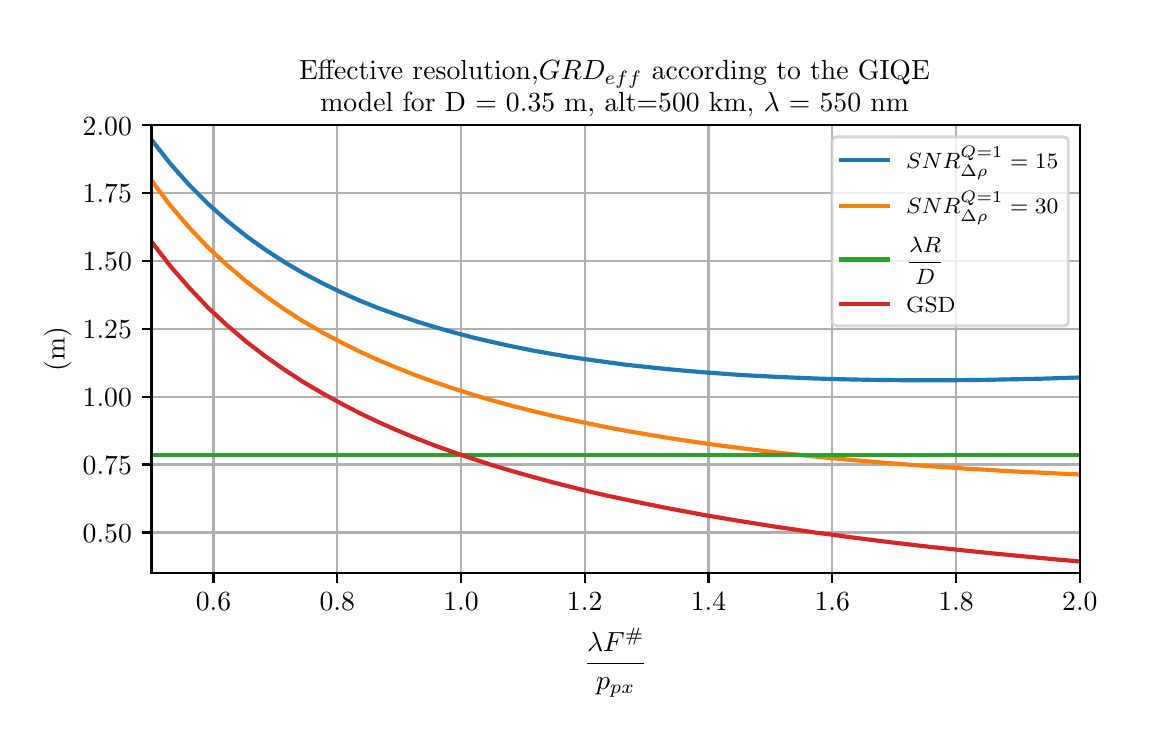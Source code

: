 \begingroup%
\makeatletter%
\begin{pgfpicture}%
\pgfpathrectangle{\pgfpointorigin}{\pgfqpoint{5.5in}{3.5in}}%
\pgfusepath{use as bounding box, clip}%
\begin{pgfscope}%
\pgfsetbuttcap%
\pgfsetmiterjoin%
\definecolor{currentfill}{rgb}{1.0,1.0,1.0}%
\pgfsetfillcolor{currentfill}%
\pgfsetlinewidth{0.0pt}%
\definecolor{currentstroke}{rgb}{1.0,1.0,1.0}%
\pgfsetstrokecolor{currentstroke}%
\pgfsetdash{}{0pt}%
\pgfpathmoveto{\pgfqpoint{0.0in}{0.0in}}%
\pgfpathlineto{\pgfqpoint{5.5in}{0.0in}}%
\pgfpathlineto{\pgfqpoint{5.5in}{3.5in}}%
\pgfpathlineto{\pgfqpoint{0.0in}{3.5in}}%
\pgfpathclose%
\pgfusepath{fill}%
\end{pgfscope}%
\begin{pgfscope}%
\pgfsetbuttcap%
\pgfsetmiterjoin%
\definecolor{currentfill}{rgb}{1.0,1.0,1.0}%
\pgfsetfillcolor{currentfill}%
\pgfsetlinewidth{0.0pt}%
\definecolor{currentstroke}{rgb}{0.0,0.0,0.0}%
\pgfsetstrokecolor{currentstroke}%
\pgfsetstrokeopacity{0.0}%
\pgfsetdash{}{0pt}%
\pgfpathmoveto{\pgfqpoint{0.619in}{0.773in}}%
\pgfpathlineto{\pgfqpoint{5.261in}{0.773in}}%
\pgfpathlineto{\pgfqpoint{5.261in}{3.012in}}%
\pgfpathlineto{\pgfqpoint{0.619in}{3.012in}}%
\pgfpathclose%
\pgfusepath{fill}%
\end{pgfscope}%
\begin{pgfscope}%
\pgfpathrectangle{\pgfqpoint{0.619in}{0.773in}}{\pgfqpoint{4.642in}{2.239in}} %
\pgfusepath{clip}%
\pgfsetrectcap%
\pgfsetroundjoin%
\pgfsetlinewidth{0.803pt}%
\definecolor{currentstroke}{rgb}{0.69,0.69,0.69}%
\pgfsetstrokecolor{currentstroke}%
\pgfsetdash{}{0pt}%
\pgfpathmoveto{\pgfqpoint{0.929in}{0.773in}}%
\pgfpathlineto{\pgfqpoint{0.929in}{3.012in}}%
\pgfusepath{stroke}%
\end{pgfscope}%
\begin{pgfscope}%
\pgfsetbuttcap%
\pgfsetroundjoin%
\definecolor{currentfill}{rgb}{0.0,0.0,0.0}%
\pgfsetfillcolor{currentfill}%
\pgfsetlinewidth{0.803pt}%
\definecolor{currentstroke}{rgb}{0.0,0.0,0.0}%
\pgfsetstrokecolor{currentstroke}%
\pgfsetdash{}{0pt}%
\pgfsys@defobject{currentmarker}{\pgfqpoint{0.0in}{-0.049in}}{\pgfqpoint{0.0in}{0.0in}}{%
\pgfpathmoveto{\pgfqpoint{0.0in}{0.0in}}%
\pgfpathlineto{\pgfqpoint{0.0in}{-0.049in}}%
\pgfusepath{stroke,fill}%
}%
\begin{pgfscope}%
\pgfsys@transformshift{0.929in}{0.773in}%
\pgfsys@useobject{currentmarker}{}%
\end{pgfscope}%
\end{pgfscope}%
\begin{pgfscope}%
\pgftext[x=0.929in,y=0.676in,,top]{\rmfamily\fontsize{10.0}{12.0}\selectfont \(\displaystyle 0.6\)}%
\end{pgfscope}%
\begin{pgfscope}%
\pgfpathrectangle{\pgfqpoint{0.619in}{0.773in}}{\pgfqpoint{4.642in}{2.239in}} %
\pgfusepath{clip}%
\pgfsetrectcap%
\pgfsetroundjoin%
\pgfsetlinewidth{0.803pt}%
\definecolor{currentstroke}{rgb}{0.69,0.69,0.69}%
\pgfsetstrokecolor{currentstroke}%
\pgfsetdash{}{0pt}%
\pgfpathmoveto{\pgfqpoint{1.548in}{0.773in}}%
\pgfpathlineto{\pgfqpoint{1.548in}{3.012in}}%
\pgfusepath{stroke}%
\end{pgfscope}%
\begin{pgfscope}%
\pgfsetbuttcap%
\pgfsetroundjoin%
\definecolor{currentfill}{rgb}{0.0,0.0,0.0}%
\pgfsetfillcolor{currentfill}%
\pgfsetlinewidth{0.803pt}%
\definecolor{currentstroke}{rgb}{0.0,0.0,0.0}%
\pgfsetstrokecolor{currentstroke}%
\pgfsetdash{}{0pt}%
\pgfsys@defobject{currentmarker}{\pgfqpoint{0.0in}{-0.049in}}{\pgfqpoint{0.0in}{0.0in}}{%
\pgfpathmoveto{\pgfqpoint{0.0in}{0.0in}}%
\pgfpathlineto{\pgfqpoint{0.0in}{-0.049in}}%
\pgfusepath{stroke,fill}%
}%
\begin{pgfscope}%
\pgfsys@transformshift{1.548in}{0.773in}%
\pgfsys@useobject{currentmarker}{}%
\end{pgfscope}%
\end{pgfscope}%
\begin{pgfscope}%
\pgftext[x=1.548in,y=0.676in,,top]{\rmfamily\fontsize{10.0}{12.0}\selectfont \(\displaystyle 0.8\)}%
\end{pgfscope}%
\begin{pgfscope}%
\pgfpathrectangle{\pgfqpoint{0.619in}{0.773in}}{\pgfqpoint{4.642in}{2.239in}} %
\pgfusepath{clip}%
\pgfsetrectcap%
\pgfsetroundjoin%
\pgfsetlinewidth{0.803pt}%
\definecolor{currentstroke}{rgb}{0.69,0.69,0.69}%
\pgfsetstrokecolor{currentstroke}%
\pgfsetdash{}{0pt}%
\pgfpathmoveto{\pgfqpoint{2.167in}{0.773in}}%
\pgfpathlineto{\pgfqpoint{2.167in}{3.012in}}%
\pgfusepath{stroke}%
\end{pgfscope}%
\begin{pgfscope}%
\pgfsetbuttcap%
\pgfsetroundjoin%
\definecolor{currentfill}{rgb}{0.0,0.0,0.0}%
\pgfsetfillcolor{currentfill}%
\pgfsetlinewidth{0.803pt}%
\definecolor{currentstroke}{rgb}{0.0,0.0,0.0}%
\pgfsetstrokecolor{currentstroke}%
\pgfsetdash{}{0pt}%
\pgfsys@defobject{currentmarker}{\pgfqpoint{0.0in}{-0.049in}}{\pgfqpoint{0.0in}{0.0in}}{%
\pgfpathmoveto{\pgfqpoint{0.0in}{0.0in}}%
\pgfpathlineto{\pgfqpoint{0.0in}{-0.049in}}%
\pgfusepath{stroke,fill}%
}%
\begin{pgfscope}%
\pgfsys@transformshift{2.167in}{0.773in}%
\pgfsys@useobject{currentmarker}{}%
\end{pgfscope}%
\end{pgfscope}%
\begin{pgfscope}%
\pgftext[x=2.167in,y=0.676in,,top]{\rmfamily\fontsize{10.0}{12.0}\selectfont \(\displaystyle 1.0\)}%
\end{pgfscope}%
\begin{pgfscope}%
\pgfpathrectangle{\pgfqpoint{0.619in}{0.773in}}{\pgfqpoint{4.642in}{2.239in}} %
\pgfusepath{clip}%
\pgfsetrectcap%
\pgfsetroundjoin%
\pgfsetlinewidth{0.803pt}%
\definecolor{currentstroke}{rgb}{0.69,0.69,0.69}%
\pgfsetstrokecolor{currentstroke}%
\pgfsetdash{}{0pt}%
\pgfpathmoveto{\pgfqpoint{2.785in}{0.773in}}%
\pgfpathlineto{\pgfqpoint{2.785in}{3.012in}}%
\pgfusepath{stroke}%
\end{pgfscope}%
\begin{pgfscope}%
\pgfsetbuttcap%
\pgfsetroundjoin%
\definecolor{currentfill}{rgb}{0.0,0.0,0.0}%
\pgfsetfillcolor{currentfill}%
\pgfsetlinewidth{0.803pt}%
\definecolor{currentstroke}{rgb}{0.0,0.0,0.0}%
\pgfsetstrokecolor{currentstroke}%
\pgfsetdash{}{0pt}%
\pgfsys@defobject{currentmarker}{\pgfqpoint{0.0in}{-0.049in}}{\pgfqpoint{0.0in}{0.0in}}{%
\pgfpathmoveto{\pgfqpoint{0.0in}{0.0in}}%
\pgfpathlineto{\pgfqpoint{0.0in}{-0.049in}}%
\pgfusepath{stroke,fill}%
}%
\begin{pgfscope}%
\pgfsys@transformshift{2.785in}{0.773in}%
\pgfsys@useobject{currentmarker}{}%
\end{pgfscope}%
\end{pgfscope}%
\begin{pgfscope}%
\pgftext[x=2.785in,y=0.676in,,top]{\rmfamily\fontsize{10.0}{12.0}\selectfont \(\displaystyle 1.2\)}%
\end{pgfscope}%
\begin{pgfscope}%
\pgfpathrectangle{\pgfqpoint{0.619in}{0.773in}}{\pgfqpoint{4.642in}{2.239in}} %
\pgfusepath{clip}%
\pgfsetrectcap%
\pgfsetroundjoin%
\pgfsetlinewidth{0.803pt}%
\definecolor{currentstroke}{rgb}{0.69,0.69,0.69}%
\pgfsetstrokecolor{currentstroke}%
\pgfsetdash{}{0pt}%
\pgfpathmoveto{\pgfqpoint{3.404in}{0.773in}}%
\pgfpathlineto{\pgfqpoint{3.404in}{3.012in}}%
\pgfusepath{stroke}%
\end{pgfscope}%
\begin{pgfscope}%
\pgfsetbuttcap%
\pgfsetroundjoin%
\definecolor{currentfill}{rgb}{0.0,0.0,0.0}%
\pgfsetfillcolor{currentfill}%
\pgfsetlinewidth{0.803pt}%
\definecolor{currentstroke}{rgb}{0.0,0.0,0.0}%
\pgfsetstrokecolor{currentstroke}%
\pgfsetdash{}{0pt}%
\pgfsys@defobject{currentmarker}{\pgfqpoint{0.0in}{-0.049in}}{\pgfqpoint{0.0in}{0.0in}}{%
\pgfpathmoveto{\pgfqpoint{0.0in}{0.0in}}%
\pgfpathlineto{\pgfqpoint{0.0in}{-0.049in}}%
\pgfusepath{stroke,fill}%
}%
\begin{pgfscope}%
\pgfsys@transformshift{3.404in}{0.773in}%
\pgfsys@useobject{currentmarker}{}%
\end{pgfscope}%
\end{pgfscope}%
\begin{pgfscope}%
\pgftext[x=3.404in,y=0.676in,,top]{\rmfamily\fontsize{10.0}{12.0}\selectfont \(\displaystyle 1.4\)}%
\end{pgfscope}%
\begin{pgfscope}%
\pgfpathrectangle{\pgfqpoint{0.619in}{0.773in}}{\pgfqpoint{4.642in}{2.239in}} %
\pgfusepath{clip}%
\pgfsetrectcap%
\pgfsetroundjoin%
\pgfsetlinewidth{0.803pt}%
\definecolor{currentstroke}{rgb}{0.69,0.69,0.69}%
\pgfsetstrokecolor{currentstroke}%
\pgfsetdash{}{0pt}%
\pgfpathmoveto{\pgfqpoint{4.023in}{0.773in}}%
\pgfpathlineto{\pgfqpoint{4.023in}{3.012in}}%
\pgfusepath{stroke}%
\end{pgfscope}%
\begin{pgfscope}%
\pgfsetbuttcap%
\pgfsetroundjoin%
\definecolor{currentfill}{rgb}{0.0,0.0,0.0}%
\pgfsetfillcolor{currentfill}%
\pgfsetlinewidth{0.803pt}%
\definecolor{currentstroke}{rgb}{0.0,0.0,0.0}%
\pgfsetstrokecolor{currentstroke}%
\pgfsetdash{}{0pt}%
\pgfsys@defobject{currentmarker}{\pgfqpoint{0.0in}{-0.049in}}{\pgfqpoint{0.0in}{0.0in}}{%
\pgfpathmoveto{\pgfqpoint{0.0in}{0.0in}}%
\pgfpathlineto{\pgfqpoint{0.0in}{-0.049in}}%
\pgfusepath{stroke,fill}%
}%
\begin{pgfscope}%
\pgfsys@transformshift{4.023in}{0.773in}%
\pgfsys@useobject{currentmarker}{}%
\end{pgfscope}%
\end{pgfscope}%
\begin{pgfscope}%
\pgftext[x=4.023in,y=0.676in,,top]{\rmfamily\fontsize{10.0}{12.0}\selectfont \(\displaystyle 1.6\)}%
\end{pgfscope}%
\begin{pgfscope}%
\pgfpathrectangle{\pgfqpoint{0.619in}{0.773in}}{\pgfqpoint{4.642in}{2.239in}} %
\pgfusepath{clip}%
\pgfsetrectcap%
\pgfsetroundjoin%
\pgfsetlinewidth{0.803pt}%
\definecolor{currentstroke}{rgb}{0.69,0.69,0.69}%
\pgfsetstrokecolor{currentstroke}%
\pgfsetdash{}{0pt}%
\pgfpathmoveto{\pgfqpoint{4.642in}{0.773in}}%
\pgfpathlineto{\pgfqpoint{4.642in}{3.012in}}%
\pgfusepath{stroke}%
\end{pgfscope}%
\begin{pgfscope}%
\pgfsetbuttcap%
\pgfsetroundjoin%
\definecolor{currentfill}{rgb}{0.0,0.0,0.0}%
\pgfsetfillcolor{currentfill}%
\pgfsetlinewidth{0.803pt}%
\definecolor{currentstroke}{rgb}{0.0,0.0,0.0}%
\pgfsetstrokecolor{currentstroke}%
\pgfsetdash{}{0pt}%
\pgfsys@defobject{currentmarker}{\pgfqpoint{0.0in}{-0.049in}}{\pgfqpoint{0.0in}{0.0in}}{%
\pgfpathmoveto{\pgfqpoint{0.0in}{0.0in}}%
\pgfpathlineto{\pgfqpoint{0.0in}{-0.049in}}%
\pgfusepath{stroke,fill}%
}%
\begin{pgfscope}%
\pgfsys@transformshift{4.642in}{0.773in}%
\pgfsys@useobject{currentmarker}{}%
\end{pgfscope}%
\end{pgfscope}%
\begin{pgfscope}%
\pgftext[x=4.642in,y=0.676in,,top]{\rmfamily\fontsize{10.0}{12.0}\selectfont \(\displaystyle 1.8\)}%
\end{pgfscope}%
\begin{pgfscope}%
\pgfpathrectangle{\pgfqpoint{0.619in}{0.773in}}{\pgfqpoint{4.642in}{2.239in}} %
\pgfusepath{clip}%
\pgfsetrectcap%
\pgfsetroundjoin%
\pgfsetlinewidth{0.803pt}%
\definecolor{currentstroke}{rgb}{0.69,0.69,0.69}%
\pgfsetstrokecolor{currentstroke}%
\pgfsetdash{}{0pt}%
\pgfpathmoveto{\pgfqpoint{5.261in}{0.773in}}%
\pgfpathlineto{\pgfqpoint{5.261in}{3.012in}}%
\pgfusepath{stroke}%
\end{pgfscope}%
\begin{pgfscope}%
\pgfsetbuttcap%
\pgfsetroundjoin%
\definecolor{currentfill}{rgb}{0.0,0.0,0.0}%
\pgfsetfillcolor{currentfill}%
\pgfsetlinewidth{0.803pt}%
\definecolor{currentstroke}{rgb}{0.0,0.0,0.0}%
\pgfsetstrokecolor{currentstroke}%
\pgfsetdash{}{0pt}%
\pgfsys@defobject{currentmarker}{\pgfqpoint{0.0in}{-0.049in}}{\pgfqpoint{0.0in}{0.0in}}{%
\pgfpathmoveto{\pgfqpoint{0.0in}{0.0in}}%
\pgfpathlineto{\pgfqpoint{0.0in}{-0.049in}}%
\pgfusepath{stroke,fill}%
}%
\begin{pgfscope}%
\pgfsys@transformshift{5.261in}{0.773in}%
\pgfsys@useobject{currentmarker}{}%
\end{pgfscope}%
\end{pgfscope}%
\begin{pgfscope}%
\pgftext[x=5.261in,y=0.676in,,top]{\rmfamily\fontsize{10.0}{12.0}\selectfont \(\displaystyle 2.0\)}%
\end{pgfscope}%
\begin{pgfscope}%
\pgftext[x=2.94in,y=0.497in,,top]{\rmfamily\fontsize{10.0}{12.0}\selectfont \(\displaystyle \frac{\lambda F^\#}{p_{px}}\)}%
\end{pgfscope}%
\begin{pgfscope}%
\pgfpathrectangle{\pgfqpoint{0.619in}{0.773in}}{\pgfqpoint{4.642in}{2.239in}} %
\pgfusepath{clip}%
\pgfsetrectcap%
\pgfsetroundjoin%
\pgfsetlinewidth{0.803pt}%
\definecolor{currentstroke}{rgb}{0.69,0.69,0.69}%
\pgfsetstrokecolor{currentstroke}%
\pgfsetdash{}{0pt}%
\pgfpathmoveto{\pgfqpoint{0.619in}{0.976in}}%
\pgfpathlineto{\pgfqpoint{5.261in}{0.976in}}%
\pgfusepath{stroke}%
\end{pgfscope}%
\begin{pgfscope}%
\pgfsetbuttcap%
\pgfsetroundjoin%
\definecolor{currentfill}{rgb}{0.0,0.0,0.0}%
\pgfsetfillcolor{currentfill}%
\pgfsetlinewidth{0.803pt}%
\definecolor{currentstroke}{rgb}{0.0,0.0,0.0}%
\pgfsetstrokecolor{currentstroke}%
\pgfsetdash{}{0pt}%
\pgfsys@defobject{currentmarker}{\pgfqpoint{-0.049in}{0.0in}}{\pgfqpoint{0.0in}{0.0in}}{%
\pgfpathmoveto{\pgfqpoint{0.0in}{0.0in}}%
\pgfpathlineto{\pgfqpoint{-0.049in}{0.0in}}%
\pgfusepath{stroke,fill}%
}%
\begin{pgfscope}%
\pgfsys@transformshift{0.619in}{0.976in}%
\pgfsys@useobject{currentmarker}{}%
\end{pgfscope}%
\end{pgfscope}%
\begin{pgfscope}%
\pgftext[x=0.275in,y=0.928in,left,base]{\rmfamily\fontsize{10.0}{12.0}\selectfont \(\displaystyle 0.50\)}%
\end{pgfscope}%
\begin{pgfscope}%
\pgfpathrectangle{\pgfqpoint{0.619in}{0.773in}}{\pgfqpoint{4.642in}{2.239in}} %
\pgfusepath{clip}%
\pgfsetrectcap%
\pgfsetroundjoin%
\pgfsetlinewidth{0.803pt}%
\definecolor{currentstroke}{rgb}{0.69,0.69,0.69}%
\pgfsetstrokecolor{currentstroke}%
\pgfsetdash{}{0pt}%
\pgfpathmoveto{\pgfqpoint{0.619in}{1.316in}}%
\pgfpathlineto{\pgfqpoint{5.261in}{1.316in}}%
\pgfusepath{stroke}%
\end{pgfscope}%
\begin{pgfscope}%
\pgfsetbuttcap%
\pgfsetroundjoin%
\definecolor{currentfill}{rgb}{0.0,0.0,0.0}%
\pgfsetfillcolor{currentfill}%
\pgfsetlinewidth{0.803pt}%
\definecolor{currentstroke}{rgb}{0.0,0.0,0.0}%
\pgfsetstrokecolor{currentstroke}%
\pgfsetdash{}{0pt}%
\pgfsys@defobject{currentmarker}{\pgfqpoint{-0.049in}{0.0in}}{\pgfqpoint{0.0in}{0.0in}}{%
\pgfpathmoveto{\pgfqpoint{0.0in}{0.0in}}%
\pgfpathlineto{\pgfqpoint{-0.049in}{0.0in}}%
\pgfusepath{stroke,fill}%
}%
\begin{pgfscope}%
\pgfsys@transformshift{0.619in}{1.316in}%
\pgfsys@useobject{currentmarker}{}%
\end{pgfscope}%
\end{pgfscope}%
\begin{pgfscope}%
\pgftext[x=0.275in,y=1.267in,left,base]{\rmfamily\fontsize{10.0}{12.0}\selectfont \(\displaystyle 0.75\)}%
\end{pgfscope}%
\begin{pgfscope}%
\pgfpathrectangle{\pgfqpoint{0.619in}{0.773in}}{\pgfqpoint{4.642in}{2.239in}} %
\pgfusepath{clip}%
\pgfsetrectcap%
\pgfsetroundjoin%
\pgfsetlinewidth{0.803pt}%
\definecolor{currentstroke}{rgb}{0.69,0.69,0.69}%
\pgfsetstrokecolor{currentstroke}%
\pgfsetdash{}{0pt}%
\pgfpathmoveto{\pgfqpoint{0.619in}{1.655in}}%
\pgfpathlineto{\pgfqpoint{5.261in}{1.655in}}%
\pgfusepath{stroke}%
\end{pgfscope}%
\begin{pgfscope}%
\pgfsetbuttcap%
\pgfsetroundjoin%
\definecolor{currentfill}{rgb}{0.0,0.0,0.0}%
\pgfsetfillcolor{currentfill}%
\pgfsetlinewidth{0.803pt}%
\definecolor{currentstroke}{rgb}{0.0,0.0,0.0}%
\pgfsetstrokecolor{currentstroke}%
\pgfsetdash{}{0pt}%
\pgfsys@defobject{currentmarker}{\pgfqpoint{-0.049in}{0.0in}}{\pgfqpoint{0.0in}{0.0in}}{%
\pgfpathmoveto{\pgfqpoint{0.0in}{0.0in}}%
\pgfpathlineto{\pgfqpoint{-0.049in}{0.0in}}%
\pgfusepath{stroke,fill}%
}%
\begin{pgfscope}%
\pgfsys@transformshift{0.619in}{1.655in}%
\pgfsys@useobject{currentmarker}{}%
\end{pgfscope}%
\end{pgfscope}%
\begin{pgfscope}%
\pgftext[x=0.275in,y=1.607in,left,base]{\rmfamily\fontsize{10.0}{12.0}\selectfont \(\displaystyle 1.00\)}%
\end{pgfscope}%
\begin{pgfscope}%
\pgfpathrectangle{\pgfqpoint{0.619in}{0.773in}}{\pgfqpoint{4.642in}{2.239in}} %
\pgfusepath{clip}%
\pgfsetrectcap%
\pgfsetroundjoin%
\pgfsetlinewidth{0.803pt}%
\definecolor{currentstroke}{rgb}{0.69,0.69,0.69}%
\pgfsetstrokecolor{currentstroke}%
\pgfsetdash{}{0pt}%
\pgfpathmoveto{\pgfqpoint{0.619in}{1.994in}}%
\pgfpathlineto{\pgfqpoint{5.261in}{1.994in}}%
\pgfusepath{stroke}%
\end{pgfscope}%
\begin{pgfscope}%
\pgfsetbuttcap%
\pgfsetroundjoin%
\definecolor{currentfill}{rgb}{0.0,0.0,0.0}%
\pgfsetfillcolor{currentfill}%
\pgfsetlinewidth{0.803pt}%
\definecolor{currentstroke}{rgb}{0.0,0.0,0.0}%
\pgfsetstrokecolor{currentstroke}%
\pgfsetdash{}{0pt}%
\pgfsys@defobject{currentmarker}{\pgfqpoint{-0.049in}{0.0in}}{\pgfqpoint{0.0in}{0.0in}}{%
\pgfpathmoveto{\pgfqpoint{0.0in}{0.0in}}%
\pgfpathlineto{\pgfqpoint{-0.049in}{0.0in}}%
\pgfusepath{stroke,fill}%
}%
\begin{pgfscope}%
\pgfsys@transformshift{0.619in}{1.994in}%
\pgfsys@useobject{currentmarker}{}%
\end{pgfscope}%
\end{pgfscope}%
\begin{pgfscope}%
\pgftext[x=0.275in,y=1.946in,left,base]{\rmfamily\fontsize{10.0}{12.0}\selectfont \(\displaystyle 1.25\)}%
\end{pgfscope}%
\begin{pgfscope}%
\pgfpathrectangle{\pgfqpoint{0.619in}{0.773in}}{\pgfqpoint{4.642in}{2.239in}} %
\pgfusepath{clip}%
\pgfsetrectcap%
\pgfsetroundjoin%
\pgfsetlinewidth{0.803pt}%
\definecolor{currentstroke}{rgb}{0.69,0.69,0.69}%
\pgfsetstrokecolor{currentstroke}%
\pgfsetdash{}{0pt}%
\pgfpathmoveto{\pgfqpoint{0.619in}{2.333in}}%
\pgfpathlineto{\pgfqpoint{5.261in}{2.333in}}%
\pgfusepath{stroke}%
\end{pgfscope}%
\begin{pgfscope}%
\pgfsetbuttcap%
\pgfsetroundjoin%
\definecolor{currentfill}{rgb}{0.0,0.0,0.0}%
\pgfsetfillcolor{currentfill}%
\pgfsetlinewidth{0.803pt}%
\definecolor{currentstroke}{rgb}{0.0,0.0,0.0}%
\pgfsetstrokecolor{currentstroke}%
\pgfsetdash{}{0pt}%
\pgfsys@defobject{currentmarker}{\pgfqpoint{-0.049in}{0.0in}}{\pgfqpoint{0.0in}{0.0in}}{%
\pgfpathmoveto{\pgfqpoint{0.0in}{0.0in}}%
\pgfpathlineto{\pgfqpoint{-0.049in}{0.0in}}%
\pgfusepath{stroke,fill}%
}%
\begin{pgfscope}%
\pgfsys@transformshift{0.619in}{2.333in}%
\pgfsys@useobject{currentmarker}{}%
\end{pgfscope}%
\end{pgfscope}%
\begin{pgfscope}%
\pgftext[x=0.275in,y=2.285in,left,base]{\rmfamily\fontsize{10.0}{12.0}\selectfont \(\displaystyle 1.50\)}%
\end{pgfscope}%
\begin{pgfscope}%
\pgfpathrectangle{\pgfqpoint{0.619in}{0.773in}}{\pgfqpoint{4.642in}{2.239in}} %
\pgfusepath{clip}%
\pgfsetrectcap%
\pgfsetroundjoin%
\pgfsetlinewidth{0.803pt}%
\definecolor{currentstroke}{rgb}{0.69,0.69,0.69}%
\pgfsetstrokecolor{currentstroke}%
\pgfsetdash{}{0pt}%
\pgfpathmoveto{\pgfqpoint{0.619in}{2.672in}}%
\pgfpathlineto{\pgfqpoint{5.261in}{2.672in}}%
\pgfusepath{stroke}%
\end{pgfscope}%
\begin{pgfscope}%
\pgfsetbuttcap%
\pgfsetroundjoin%
\definecolor{currentfill}{rgb}{0.0,0.0,0.0}%
\pgfsetfillcolor{currentfill}%
\pgfsetlinewidth{0.803pt}%
\definecolor{currentstroke}{rgb}{0.0,0.0,0.0}%
\pgfsetstrokecolor{currentstroke}%
\pgfsetdash{}{0pt}%
\pgfsys@defobject{currentmarker}{\pgfqpoint{-0.049in}{0.0in}}{\pgfqpoint{0.0in}{0.0in}}{%
\pgfpathmoveto{\pgfqpoint{0.0in}{0.0in}}%
\pgfpathlineto{\pgfqpoint{-0.049in}{0.0in}}%
\pgfusepath{stroke,fill}%
}%
\begin{pgfscope}%
\pgfsys@transformshift{0.619in}{2.672in}%
\pgfsys@useobject{currentmarker}{}%
\end{pgfscope}%
\end{pgfscope}%
\begin{pgfscope}%
\pgftext[x=0.275in,y=2.624in,left,base]{\rmfamily\fontsize{10.0}{12.0}\selectfont \(\displaystyle 1.75\)}%
\end{pgfscope}%
\begin{pgfscope}%
\pgfpathrectangle{\pgfqpoint{0.619in}{0.773in}}{\pgfqpoint{4.642in}{2.239in}} %
\pgfusepath{clip}%
\pgfsetrectcap%
\pgfsetroundjoin%
\pgfsetlinewidth{0.803pt}%
\definecolor{currentstroke}{rgb}{0.69,0.69,0.69}%
\pgfsetstrokecolor{currentstroke}%
\pgfsetdash{}{0pt}%
\pgfpathmoveto{\pgfqpoint{0.619in}{3.012in}}%
\pgfpathlineto{\pgfqpoint{5.261in}{3.012in}}%
\pgfusepath{stroke}%
\end{pgfscope}%
\begin{pgfscope}%
\pgfsetbuttcap%
\pgfsetroundjoin%
\definecolor{currentfill}{rgb}{0.0,0.0,0.0}%
\pgfsetfillcolor{currentfill}%
\pgfsetlinewidth{0.803pt}%
\definecolor{currentstroke}{rgb}{0.0,0.0,0.0}%
\pgfsetstrokecolor{currentstroke}%
\pgfsetdash{}{0pt}%
\pgfsys@defobject{currentmarker}{\pgfqpoint{-0.049in}{0.0in}}{\pgfqpoint{0.0in}{0.0in}}{%
\pgfpathmoveto{\pgfqpoint{0.0in}{0.0in}}%
\pgfpathlineto{\pgfqpoint{-0.049in}{0.0in}}%
\pgfusepath{stroke,fill}%
}%
\begin{pgfscope}%
\pgfsys@transformshift{0.619in}{3.012in}%
\pgfsys@useobject{currentmarker}{}%
\end{pgfscope}%
\end{pgfscope}%
\begin{pgfscope}%
\pgftext[x=0.275in,y=2.963in,left,base]{\rmfamily\fontsize{10.0}{12.0}\selectfont \(\displaystyle 2.00\)}%
\end{pgfscope}%
\begin{pgfscope}%
\pgftext[x=0.219in,y=1.892in,,bottom,rotate=90.0]{\rmfamily\fontsize{10.0}{12.0}\selectfont (m)}%
\end{pgfscope}%
\begin{pgfscope}%
\pgfpathrectangle{\pgfqpoint{0.619in}{0.773in}}{\pgfqpoint{4.642in}{2.239in}} %
\pgfusepath{clip}%
\pgfsetrectcap%
\pgfsetroundjoin%
\pgfsetlinewidth{1.506pt}%
\definecolor{currentstroke}{rgb}{0.122,0.467,0.706}%
\pgfsetstrokecolor{currentstroke}%
\pgfsetdash{}{0pt}%
\pgfpathmoveto{\pgfqpoint{0.619in}{2.94in}}%
\pgfpathlineto{\pgfqpoint{0.714in}{2.819in}}%
\pgfpathlineto{\pgfqpoint{0.809in}{2.712in}}%
\pgfpathlineto{\pgfqpoint{0.903in}{2.618in}}%
\pgfpathlineto{\pgfqpoint{0.998in}{2.534in}}%
\pgfpathlineto{\pgfqpoint{1.093in}{2.458in}}%
\pgfpathlineto{\pgfqpoint{1.188in}{2.39in}}%
\pgfpathlineto{\pgfqpoint{1.282in}{2.329in}}%
\pgfpathlineto{\pgfqpoint{1.377in}{2.273in}}%
\pgfpathlineto{\pgfqpoint{1.472in}{2.223in}}%
\pgfpathlineto{\pgfqpoint{1.567in}{2.177in}}%
\pgfpathlineto{\pgfqpoint{1.661in}{2.135in}}%
\pgfpathlineto{\pgfqpoint{1.756in}{2.097in}}%
\pgfpathlineto{\pgfqpoint{1.851in}{2.063in}}%
\pgfpathlineto{\pgfqpoint{1.945in}{2.031in}}%
\pgfpathlineto{\pgfqpoint{2.04in}{2.002in}}%
\pgfpathlineto{\pgfqpoint{2.135in}{1.975in}}%
\pgfpathlineto{\pgfqpoint{2.23in}{1.95in}}%
\pgfpathlineto{\pgfqpoint{2.324in}{1.928in}}%
\pgfpathlineto{\pgfqpoint{2.419in}{1.907in}}%
\pgfpathlineto{\pgfqpoint{2.514in}{1.888in}}%
\pgfpathlineto{\pgfqpoint{2.609in}{1.871in}}%
\pgfpathlineto{\pgfqpoint{2.703in}{1.855in}}%
\pgfpathlineto{\pgfqpoint{2.798in}{1.841in}}%
\pgfpathlineto{\pgfqpoint{2.893in}{1.828in}}%
\pgfpathlineto{\pgfqpoint{2.988in}{1.815in}}%
\pgfpathlineto{\pgfqpoint{3.082in}{1.805in}}%
\pgfpathlineto{\pgfqpoint{3.177in}{1.795in}}%
\pgfpathlineto{\pgfqpoint{3.272in}{1.786in}}%
\pgfpathlineto{\pgfqpoint{3.367in}{1.778in}}%
\pgfpathlineto{\pgfqpoint{3.461in}{1.771in}}%
\pgfpathlineto{\pgfqpoint{3.556in}{1.764in}}%
\pgfpathlineto{\pgfqpoint{3.651in}{1.759in}}%
\pgfpathlineto{\pgfqpoint{3.745in}{1.754in}}%
\pgfpathlineto{\pgfqpoint{3.84in}{1.75in}}%
\pgfpathlineto{\pgfqpoint{3.935in}{1.746in}}%
\pgfpathlineto{\pgfqpoint{4.03in}{1.743in}}%
\pgfpathlineto{\pgfqpoint{4.124in}{1.741in}}%
\pgfpathlineto{\pgfqpoint{4.219in}{1.739in}}%
\pgfpathlineto{\pgfqpoint{4.314in}{1.738in}}%
\pgfpathlineto{\pgfqpoint{4.409in}{1.737in}}%
\pgfpathlineto{\pgfqpoint{4.503in}{1.737in}}%
\pgfpathlineto{\pgfqpoint{4.598in}{1.737in}}%
\pgfpathlineto{\pgfqpoint{4.693in}{1.738in}}%
\pgfpathlineto{\pgfqpoint{4.788in}{1.739in}}%
\pgfpathlineto{\pgfqpoint{4.882in}{1.741in}}%
\pgfpathlineto{\pgfqpoint{4.977in}{1.743in}}%
\pgfpathlineto{\pgfqpoint{5.072in}{1.745in}}%
\pgfpathlineto{\pgfqpoint{5.167in}{1.748in}}%
\pgfpathlineto{\pgfqpoint{5.261in}{1.751in}}%
\pgfusepath{stroke}%
\end{pgfscope}%
\begin{pgfscope}%
\pgfpathrectangle{\pgfqpoint{0.619in}{0.773in}}{\pgfqpoint{4.642in}{2.239in}} %
\pgfusepath{clip}%
\pgfsetrectcap%
\pgfsetroundjoin%
\pgfsetlinewidth{1.506pt}%
\definecolor{currentstroke}{rgb}{1.0,0.498,0.055}%
\pgfsetstrokecolor{currentstroke}%
\pgfsetdash{}{0pt}%
\pgfpathmoveto{\pgfqpoint{0.619in}{2.736in}}%
\pgfpathlineto{\pgfqpoint{0.714in}{2.61in}}%
\pgfpathlineto{\pgfqpoint{0.809in}{2.499in}}%
\pgfpathlineto{\pgfqpoint{0.903in}{2.4in}}%
\pgfpathlineto{\pgfqpoint{0.998in}{2.312in}}%
\pgfpathlineto{\pgfqpoint{1.093in}{2.231in}}%
\pgfpathlineto{\pgfqpoint{1.188in}{2.159in}}%
\pgfpathlineto{\pgfqpoint{1.282in}{2.093in}}%
\pgfpathlineto{\pgfqpoint{1.377in}{2.032in}}%
\pgfpathlineto{\pgfqpoint{1.472in}{1.977in}}%
\pgfpathlineto{\pgfqpoint{1.567in}{1.927in}}%
\pgfpathlineto{\pgfqpoint{1.661in}{1.88in}}%
\pgfpathlineto{\pgfqpoint{1.756in}{1.837in}}%
\pgfpathlineto{\pgfqpoint{1.851in}{1.797in}}%
\pgfpathlineto{\pgfqpoint{1.945in}{1.76in}}%
\pgfpathlineto{\pgfqpoint{2.04in}{1.726in}}%
\pgfpathlineto{\pgfqpoint{2.135in}{1.694in}}%
\pgfpathlineto{\pgfqpoint{2.23in}{1.664in}}%
\pgfpathlineto{\pgfqpoint{2.324in}{1.636in}}%
\pgfpathlineto{\pgfqpoint{2.419in}{1.61in}}%
\pgfpathlineto{\pgfqpoint{2.514in}{1.586in}}%
\pgfpathlineto{\pgfqpoint{2.609in}{1.563in}}%
\pgfpathlineto{\pgfqpoint{2.703in}{1.542in}}%
\pgfpathlineto{\pgfqpoint{2.798in}{1.522in}}%
\pgfpathlineto{\pgfqpoint{2.893in}{1.503in}}%
\pgfpathlineto{\pgfqpoint{2.988in}{1.485in}}%
\pgfpathlineto{\pgfqpoint{3.082in}{1.469in}}%
\pgfpathlineto{\pgfqpoint{3.177in}{1.453in}}%
\pgfpathlineto{\pgfqpoint{3.272in}{1.438in}}%
\pgfpathlineto{\pgfqpoint{3.367in}{1.424in}}%
\pgfpathlineto{\pgfqpoint{3.461in}{1.411in}}%
\pgfpathlineto{\pgfqpoint{3.556in}{1.399in}}%
\pgfpathlineto{\pgfqpoint{3.651in}{1.387in}}%
\pgfpathlineto{\pgfqpoint{3.745in}{1.376in}}%
\pgfpathlineto{\pgfqpoint{3.84in}{1.366in}}%
\pgfpathlineto{\pgfqpoint{3.935in}{1.356in}}%
\pgfpathlineto{\pgfqpoint{4.03in}{1.347in}}%
\pgfpathlineto{\pgfqpoint{4.124in}{1.338in}}%
\pgfpathlineto{\pgfqpoint{4.219in}{1.33in}}%
\pgfpathlineto{\pgfqpoint{4.314in}{1.322in}}%
\pgfpathlineto{\pgfqpoint{4.409in}{1.315in}}%
\pgfpathlineto{\pgfqpoint{4.503in}{1.308in}}%
\pgfpathlineto{\pgfqpoint{4.598in}{1.302in}}%
\pgfpathlineto{\pgfqpoint{4.693in}{1.295in}}%
\pgfpathlineto{\pgfqpoint{4.788in}{1.29in}}%
\pgfpathlineto{\pgfqpoint{4.882in}{1.284in}}%
\pgfpathlineto{\pgfqpoint{4.977in}{1.279in}}%
\pgfpathlineto{\pgfqpoint{5.072in}{1.275in}}%
\pgfpathlineto{\pgfqpoint{5.167in}{1.27in}}%
\pgfpathlineto{\pgfqpoint{5.261in}{1.266in}}%
\pgfusepath{stroke}%
\end{pgfscope}%
\begin{pgfscope}%
\pgfpathrectangle{\pgfqpoint{0.619in}{0.773in}}{\pgfqpoint{4.642in}{2.239in}} %
\pgfusepath{clip}%
\pgfsetrectcap%
\pgfsetroundjoin%
\pgfsetlinewidth{1.506pt}%
\definecolor{currentstroke}{rgb}{0.173,0.627,0.173}%
\pgfsetstrokecolor{currentstroke}%
\pgfsetdash{}{0pt}%
\pgfpathmoveto{\pgfqpoint{0.619in}{1.364in}}%
\pgfpathlineto{\pgfqpoint{5.261in}{1.364in}}%
\pgfusepath{stroke}%
\end{pgfscope}%
\begin{pgfscope}%
\pgfpathrectangle{\pgfqpoint{0.619in}{0.773in}}{\pgfqpoint{4.642in}{2.239in}} %
\pgfusepath{clip}%
\pgfsetrectcap%
\pgfsetroundjoin%
\pgfsetlinewidth{1.506pt}%
\definecolor{currentstroke}{rgb}{0.839,0.153,0.157}%
\pgfsetstrokecolor{currentstroke}%
\pgfsetdash{}{0pt}%
\pgfpathmoveto{\pgfqpoint{0.619in}{2.43in}}%
\pgfpathlineto{\pgfqpoint{0.714in}{2.307in}}%
\pgfpathlineto{\pgfqpoint{0.809in}{2.198in}}%
\pgfpathlineto{\pgfqpoint{0.903in}{2.099in}}%
\pgfpathlineto{\pgfqpoint{0.998in}{2.011in}}%
\pgfpathlineto{\pgfqpoint{1.093in}{1.93in}}%
\pgfpathlineto{\pgfqpoint{1.188in}{1.857in}}%
\pgfpathlineto{\pgfqpoint{1.282in}{1.791in}}%
\pgfpathlineto{\pgfqpoint{1.377in}{1.729in}}%
\pgfpathlineto{\pgfqpoint{1.472in}{1.673in}}%
\pgfpathlineto{\pgfqpoint{1.567in}{1.621in}}%
\pgfpathlineto{\pgfqpoint{1.661in}{1.572in}}%
\pgfpathlineto{\pgfqpoint{1.756in}{1.527in}}%
\pgfpathlineto{\pgfqpoint{1.851in}{1.485in}}%
\pgfpathlineto{\pgfqpoint{1.945in}{1.446in}}%
\pgfpathlineto{\pgfqpoint{2.04in}{1.409in}}%
\pgfpathlineto{\pgfqpoint{2.135in}{1.375in}}%
\pgfpathlineto{\pgfqpoint{2.23in}{1.343in}}%
\pgfpathlineto{\pgfqpoint{2.324in}{1.312in}}%
\pgfpathlineto{\pgfqpoint{2.419in}{1.284in}}%
\pgfpathlineto{\pgfqpoint{2.514in}{1.257in}}%
\pgfpathlineto{\pgfqpoint{2.609in}{1.231in}}%
\pgfpathlineto{\pgfqpoint{2.703in}{1.207in}}%
\pgfpathlineto{\pgfqpoint{2.798in}{1.183in}}%
\pgfpathlineto{\pgfqpoint{2.893in}{1.161in}}%
\pgfpathlineto{\pgfqpoint{2.988in}{1.141in}}%
\pgfpathlineto{\pgfqpoint{3.082in}{1.121in}}%
\pgfpathlineto{\pgfqpoint{3.177in}{1.102in}}%
\pgfpathlineto{\pgfqpoint{3.272in}{1.084in}}%
\pgfpathlineto{\pgfqpoint{3.367in}{1.066in}}%
\pgfpathlineto{\pgfqpoint{3.461in}{1.05in}}%
\pgfpathlineto{\pgfqpoint{3.556in}{1.034in}}%
\pgfpathlineto{\pgfqpoint{3.651in}{1.019in}}%
\pgfpathlineto{\pgfqpoint{3.745in}{1.004in}}%
\pgfpathlineto{\pgfqpoint{3.84in}{0.99in}}%
\pgfpathlineto{\pgfqpoint{3.935in}{0.976in}}%
\pgfpathlineto{\pgfqpoint{4.03in}{0.964in}}%
\pgfpathlineto{\pgfqpoint{4.124in}{0.951in}}%
\pgfpathlineto{\pgfqpoint{4.219in}{0.939in}}%
\pgfpathlineto{\pgfqpoint{4.314in}{0.927in}}%
\pgfpathlineto{\pgfqpoint{4.409in}{0.916in}}%
\pgfpathlineto{\pgfqpoint{4.503in}{0.905in}}%
\pgfpathlineto{\pgfqpoint{4.598in}{0.895in}}%
\pgfpathlineto{\pgfqpoint{4.693in}{0.885in}}%
\pgfpathlineto{\pgfqpoint{4.788in}{0.875in}}%
\pgfpathlineto{\pgfqpoint{4.882in}{0.866in}}%
\pgfpathlineto{\pgfqpoint{4.977in}{0.857in}}%
\pgfpathlineto{\pgfqpoint{5.072in}{0.848in}}%
\pgfpathlineto{\pgfqpoint{5.167in}{0.839in}}%
\pgfpathlineto{\pgfqpoint{5.261in}{0.831in}}%
\pgfusepath{stroke}%
\end{pgfscope}%
\begin{pgfscope}%
\pgfsetrectcap%
\pgfsetmiterjoin%
\pgfsetlinewidth{0.803pt}%
\definecolor{currentstroke}{rgb}{0.0,0.0,0.0}%
\pgfsetstrokecolor{currentstroke}%
\pgfsetdash{}{0pt}%
\pgfpathmoveto{\pgfqpoint{0.619in}{0.773in}}%
\pgfpathlineto{\pgfqpoint{0.619in}{3.012in}}%
\pgfusepath{stroke}%
\end{pgfscope}%
\begin{pgfscope}%
\pgfsetrectcap%
\pgfsetmiterjoin%
\pgfsetlinewidth{0.803pt}%
\definecolor{currentstroke}{rgb}{0.0,0.0,0.0}%
\pgfsetstrokecolor{currentstroke}%
\pgfsetdash{}{0pt}%
\pgfpathmoveto{\pgfqpoint{5.261in}{0.773in}}%
\pgfpathlineto{\pgfqpoint{5.261in}{3.012in}}%
\pgfusepath{stroke}%
\end{pgfscope}%
\begin{pgfscope}%
\pgfsetrectcap%
\pgfsetmiterjoin%
\pgfsetlinewidth{0.803pt}%
\definecolor{currentstroke}{rgb}{0.0,0.0,0.0}%
\pgfsetstrokecolor{currentstroke}%
\pgfsetdash{}{0pt}%
\pgfpathmoveto{\pgfqpoint{0.619in}{0.773in}}%
\pgfpathlineto{\pgfqpoint{5.261in}{0.773in}}%
\pgfusepath{stroke}%
\end{pgfscope}%
\begin{pgfscope}%
\pgfsetrectcap%
\pgfsetmiterjoin%
\pgfsetlinewidth{0.803pt}%
\definecolor{currentstroke}{rgb}{0.0,0.0,0.0}%
\pgfsetstrokecolor{currentstroke}%
\pgfsetdash{}{0pt}%
\pgfpathmoveto{\pgfqpoint{0.619in}{3.012in}}%
\pgfpathlineto{\pgfqpoint{5.261in}{3.012in}}%
\pgfusepath{stroke}%
\end{pgfscope}%
\begin{pgfscope}%
\pgftext[x=1.357in,y=3.239in,left,base]{\rmfamily\fontsize{10.0}{12.0}\selectfont Effective resolution,\(\displaystyle GRD_{eff}\) according to the GIQE}%
\end{pgfscope}%
\begin{pgfscope}%
\pgftext[x=1.463in,y=3.082in,left,base]{\rmfamily\fontsize{10.0}{12.0}\selectfont  model for D = 0.35 m, alt=500 km, \(\displaystyle \lambda\) = 550 nm}%
\end{pgfscope}%
\begin{pgfscope}%
\pgfsetbuttcap%
\pgfsetmiterjoin%
\definecolor{currentfill}{rgb}{1.0,1.0,1.0}%
\pgfsetfillcolor{currentfill}%
\pgfsetfillopacity{0.8}%
\pgfsetlinewidth{1.004pt}%
\definecolor{currentstroke}{rgb}{0.8,0.8,0.8}%
\pgfsetstrokecolor{currentstroke}%
\pgfsetstrokeopacity{0.8}%
\pgfsetdash{}{0pt}%
\pgfpathmoveto{\pgfqpoint{4.045in}{2.009in}}%
\pgfpathlineto{\pgfqpoint{5.18in}{2.009in}}%
\pgfpathquadraticcurveto{\pgfqpoint{5.203in}{2.009in}}{\pgfqpoint{5.203in}{2.033in}}%
\pgfpathlineto{\pgfqpoint{5.203in}{2.931in}}%
\pgfpathquadraticcurveto{\pgfqpoint{5.203in}{2.954in}}{\pgfqpoint{5.18in}{2.954in}}%
\pgfpathlineto{\pgfqpoint{4.045in}{2.954in}}%
\pgfpathquadraticcurveto{\pgfqpoint{4.022in}{2.954in}}{\pgfqpoint{4.022in}{2.931in}}%
\pgfpathlineto{\pgfqpoint{4.022in}{2.033in}}%
\pgfpathquadraticcurveto{\pgfqpoint{4.022in}{2.009in}}{\pgfqpoint{4.045in}{2.009in}}%
\pgfpathclose%
\pgfusepath{stroke,fill}%
\end{pgfscope}%
\begin{pgfscope}%
\pgfsetrectcap%
\pgfsetroundjoin%
\pgfsetlinewidth{1.506pt}%
\definecolor{currentstroke}{rgb}{0.122,0.467,0.706}%
\pgfsetstrokecolor{currentstroke}%
\pgfsetdash{}{0pt}%
\pgfpathmoveto{\pgfqpoint{4.068in}{2.837in}}%
\pgfpathlineto{\pgfqpoint{4.3in}{2.837in}}%
\pgfusepath{stroke}%
\end{pgfscope}%
\begin{pgfscope}%
\pgftext[x=4.392in,y=2.796in,left,base]{\rmfamily\fontsize{8.33}{9.996}\selectfont \(\displaystyle SNR_{\Delta \rho}^{Q=1}=15\)}%
\end{pgfscope}%
\begin{pgfscope}%
\pgfsetrectcap%
\pgfsetroundjoin%
\pgfsetlinewidth{1.506pt}%
\definecolor{currentstroke}{rgb}{1.0,0.498,0.055}%
\pgfsetstrokecolor{currentstroke}%
\pgfsetdash{}{0pt}%
\pgfpathmoveto{\pgfqpoint{4.068in}{2.61in}}%
\pgfpathlineto{\pgfqpoint{4.3in}{2.61in}}%
\pgfusepath{stroke}%
\end{pgfscope}%
\begin{pgfscope}%
\pgftext[x=4.392in,y=2.57in,left,base]{\rmfamily\fontsize{8.33}{9.996}\selectfont \(\displaystyle SNR_{\Delta \rho}^{Q=1}=30\)}%
\end{pgfscope}%
\begin{pgfscope}%
\pgfsetrectcap%
\pgfsetroundjoin%
\pgfsetlinewidth{1.506pt}%
\definecolor{currentstroke}{rgb}{0.173,0.627,0.173}%
\pgfsetstrokecolor{currentstroke}%
\pgfsetdash{}{0pt}%
\pgfpathmoveto{\pgfqpoint{4.068in}{2.341in}}%
\pgfpathlineto{\pgfqpoint{4.3in}{2.341in}}%
\pgfusepath{stroke}%
\end{pgfscope}%
\begin{pgfscope}%
\pgftext[x=4.392in,y=2.3in,left,base]{\rmfamily\fontsize{8.33}{9.996}\selectfont \(\displaystyle \frac{\lambda R}{D}\)}%
\end{pgfscope}%
\begin{pgfscope}%
\pgfsetrectcap%
\pgfsetroundjoin%
\pgfsetlinewidth{1.506pt}%
\definecolor{currentstroke}{rgb}{0.839,0.153,0.157}%
\pgfsetstrokecolor{currentstroke}%
\pgfsetdash{}{0pt}%
\pgfpathmoveto{\pgfqpoint{4.068in}{2.119in}}%
\pgfpathlineto{\pgfqpoint{4.3in}{2.119in}}%
\pgfusepath{stroke}%
\end{pgfscope}%
\begin{pgfscope}%
\pgftext[x=4.392in,y=2.078in,left,base]{\rmfamily\fontsize{8.33}{9.996}\selectfont GSD}%
\end{pgfscope}%
\end{pgfpicture}%
\makeatother%
\endgroup%
